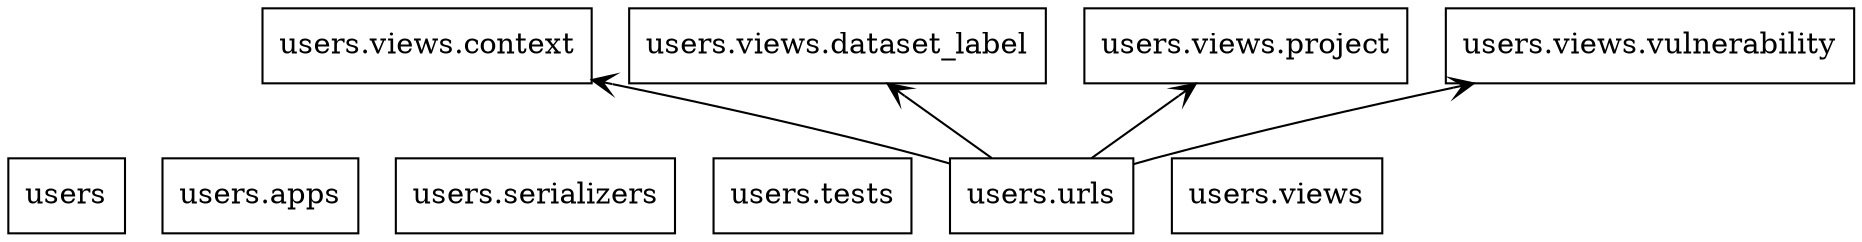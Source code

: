 digraph "packages" {
rankdir=BT
charset="utf-8"
"users" [color="black", label=<users>, shape="box", style="solid"];
"users.apps" [color="black", label=<users.apps>, shape="box", style="solid"];
"users.serializers" [color="black", label=<users.serializers>, shape="box", style="solid"];
"users.tests" [color="black", label=<users.tests>, shape="box", style="solid"];
"users.urls" [color="black", label=<users.urls>, shape="box", style="solid"];
"users.views" [color="black", label=<users.views>, shape="box", style="solid"];
"users.views.context" [color="black", label=<users.views.context>, shape="box", style="solid"];
"users.views.dataset_label" [color="black", label=<users.views.dataset_label>, shape="box", style="solid"];
"users.views.project" [color="black", label=<users.views.project>, shape="box", style="solid"];
"users.views.vulnerability" [color="black", label=<users.views.vulnerability>, shape="box", style="solid"];
"users.urls" -> "users.views.context" [arrowhead="open", arrowtail="none"];
"users.urls" -> "users.views.dataset_label" [arrowhead="open", arrowtail="none"];
"users.urls" -> "users.views.project" [arrowhead="open", arrowtail="none"];
"users.urls" -> "users.views.vulnerability" [arrowhead="open", arrowtail="none"];
}
